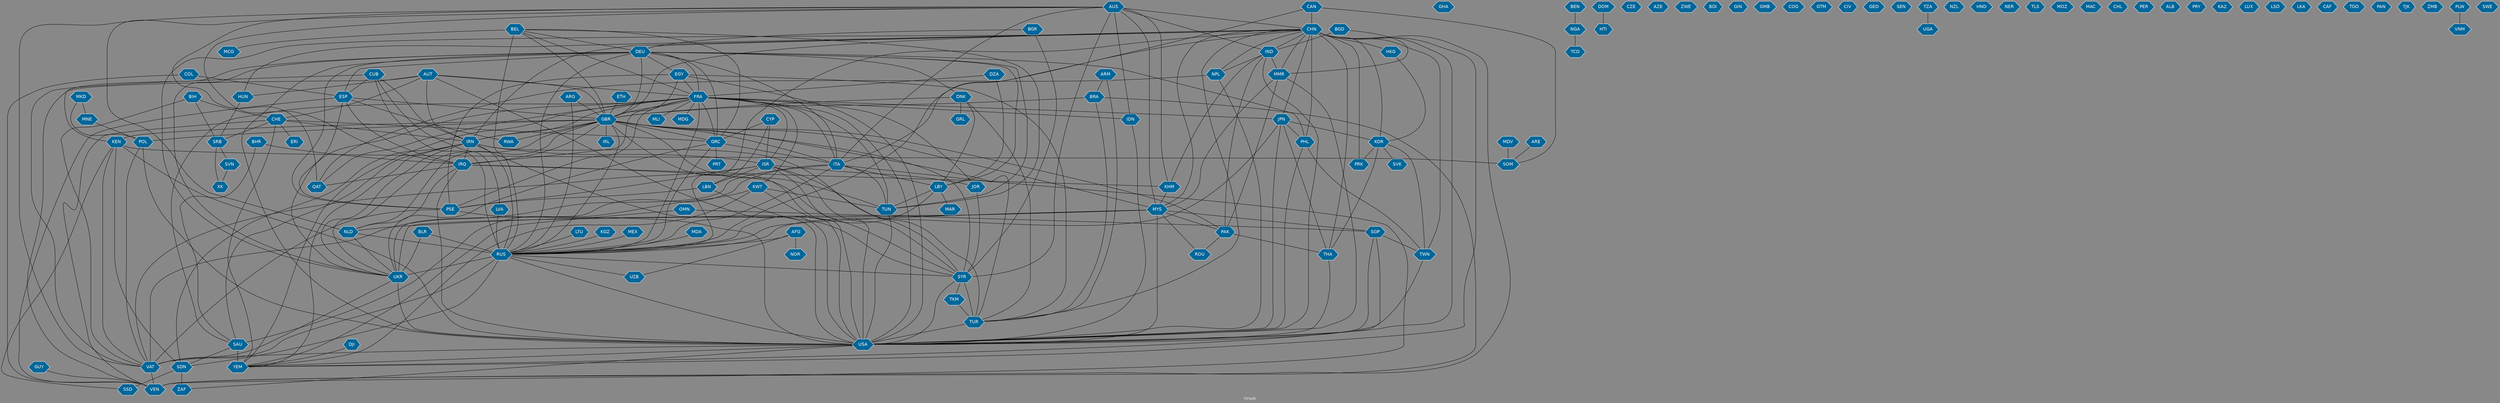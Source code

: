 // Countries together in item graph
graph {
	graph [bgcolor="#888888" fontcolor=white fontsize=12 label="Graph" outputorder=edgesfirst overlap=prism]
	node [color=white fillcolor="#006699" fontcolor=white fontname=Helvetica shape=hexagon style=filled]
	edge [arrowhead=open color=black fontcolor=white fontname=Courier fontsize=12]
		KOR [label=KOR]
		PRK [label=PRK]
		JPN [label=JPN]
		FRA [label=FRA]
		IND [label=IND]
		USA [label=USA]
		CHN [label=CHN]
		COL [label=COL]
		SGP [label=SGP]
		YEM [label=YEM]
		AFG [label=AFG]
		IDN [label=IDN]
		IRQ [label=IRQ]
		HKG [label=HKG]
		VEN [label=VEN]
		RUS [label=RUS]
		UKR [label=UKR]
		SYR [label=SYR]
		LBY [label=LBY]
		ISR [label=ISR]
		PSE [label=PSE]
		GBR [label=GBR]
		IRN [label=IRN]
		EGY [label=EGY]
		DEU [label=DEU]
		TUR [label=TUR]
		VAT [label=VAT]
		MMR [label=MMR]
		CHE [label=CHE]
		MYS [label=MYS]
		GHA [label=GHA]
		SRB [label=SRB]
		BIH [label=BIH]
		CUB [label=CUB]
		ESP [label=ESP]
		BRA [label=BRA]
		TWN [label=TWN]
		TCD [label=TCD]
		MCO [label=MCO]
		BEL [label=BEL]
		TUN [label=TUN]
		GRC [label=GRC]
		SAU [label=SAU]
		ITA [label=ITA]
		HTI [label=HTI]
		NGA [label=NGA]
		KEN [label=KEN]
		SOM [label=SOM]
		KWT [label=KWT]
		BGD [label=BGD]
		CZE [label=CZE]
		SVN [label=SVN]
		XK [label=XK]
		ZAF [label=ZAF]
		SDN [label=SDN]
		NOR [label=NOR]
		PAK [label=PAK]
		PHL [label=PHL]
		HUN [label=HUN]
		AZE [label=AZE]
		POL [label=POL]
		KHM [label=KHM]
		BHR [label=BHR]
		ZWE [label=ZWE]
		MLI [label=MLI]
		THA [label=THA]
		BDI [label=BDI]
		GIN [label=GIN]
		MEX [label=MEX]
		CYP [label=CYP]
		LBN [label=LBN]
		OMN [label=OMN]
		BGR [label=BGR]
		JOR [label=JOR]
		GMB [label=GMB]
		AUS [label=AUS]
		DNK [label=DNK]
		NLD [label=NLD]
		COG [label=COG]
		ARM [label=ARM]
		ARG [label=ARG]
		GTM [label=GTM]
		CIV [label=CIV]
		IRL [label=IRL]
		NPL [label=NPL]
		GEO [label=GEO]
		SEN [label=SEN]
		AUT [label=AUT]
		RWA [label=RWA]
		ERI [label=ERI]
		ROU [label=ROU]
		TZA [label=TZA]
		UGA [label=UGA]
		ARE [label=ARE]
		NZL [label=NZL]
		MDG [label=MDG]
		MKD [label=MKD]
		GUY [label=GUY]
		HND [label=HND]
		NER [label=NER]
		PRT [label=PRT]
		CAN [label=CAN]
		TLS [label=TLS]
		MDV [label=MDV]
		BLR [label=BLR]
		MOZ [label=MOZ]
		DOM [label=DOM]
		MAC [label=MAC]
		CHL [label=CHL]
		PER [label=PER]
		MDA [label=MDA]
		LTU [label=LTU]
		ALB [label=ALB]
		MNE [label=MNE]
		PRY [label=PRY]
		QAT [label=QAT]
		KAZ [label=KAZ]
		SSD [label=SSD]
		DZA [label=DZA]
		LUX [label=LUX]
		LSO [label=LSO]
		ETH [label=ETH]
		DJI [label=DJI]
		UZB [label=UZB]
		TKM [label=TKM]
		BEN [label=BEN]
		KGZ [label=KGZ]
		LKA [label=LKA]
		CAF [label=CAF]
		LVA [label=LVA]
		TGO [label=TGO]
		SVK [label=SVK]
		PAN [label=PAN]
		TJK [label=TJK]
		GRL [label=GRL]
		ZMB [label=ZMB]
		PLW [label=PLW]
		VNM [label=VNM]
		SWE [label=SWE]
		MAR [label=MAR]
			LBY -- RUS [weight=2]
			FRA -- IDN [weight=5]
			COL -- ESP [weight=1]
			ITA -- VEN [weight=1]
			GBR -- IRN [weight=2]
			SYR -- TUR [weight=24]
			FRA -- JOR [weight=1]
			KHM -- MYS [weight=1]
			USA -- VAT [weight=1]
			MKD -- MNE [weight=1]
			LTU -- RUS [weight=1]
			FRA -- IRN [weight=12]
			PLW -- VNM [weight=1]
			SAU -- YEM [weight=31]
			AUS -- VAT [weight=3]
			DNK -- LBY [weight=1]
			THA -- USA [weight=2]
			ISR -- TUR [weight=3]
			CHE -- YEM [weight=6]
			CHN -- TUR [weight=1]
			GBR -- TUN [weight=9]
			ESP -- RWA [weight=2]
			KWT -- TUN [weight=2]
			LBY -- TUN [weight=15]
			DEU -- PSE [weight=1]
			GBR -- KEN [weight=2]
			BIH -- SRB [weight=6]
			MYS -- RUS [weight=1]
			SDN -- SSD [weight=5]
			PAK -- THA [weight=3]
			IRQ -- NLD [weight=1]
			KWT -- USA [weight=1]
			DEU -- GBR [weight=10]
			FRA -- KWT [weight=2]
			BIH -- CHE [weight=7]
			ARG -- RUS [weight=1]
			GUY -- VEN [weight=2]
			SRB -- SVN [weight=1]
			KOR -- THA [weight=4]
			IRN -- UKR [weight=1]
			MMR -- PAK [weight=1]
			KEN -- SDN [weight=1]
			PSE -- VAT [weight=2]
			BEL -- GRC [weight=1]
			JPN -- PHL [weight=7]
			CHN -- DEU [weight=1]
			IRN -- ISR [weight=9]
			ITA -- UKR [weight=2]
			RUS -- UZB [weight=1]
			CHN -- PRK [weight=2]
			GRC -- PRT [weight=1]
			FRA -- YEM [weight=4]
			JOR -- SYR [weight=1]
			DEU -- TUN [weight=2]
			USA -- YEM [weight=2]
			DOM -- HTI [weight=1]
			CHN -- HUN [weight=1]
			MNE -- POL [weight=1]
			GBR -- GRC [weight=5]
			TUR -- USA [weight=1]
			KOR -- TWN [weight=2]
			BEL -- MCO [weight=1]
			NLD -- UKR [weight=1]
			RUS -- SDN [weight=2]
			CYP -- LBN [weight=4]
			BRA -- TUR [weight=1]
			GBR -- IRL [weight=1]
			ISR -- LBN [weight=4]
			AUS -- KHM [weight=2]
			POL -- VAT [weight=1]
			DNK -- GRL [weight=1]
			MYS -- USA [weight=4]
			DEU -- ITA [weight=1]
			KOR -- PRK [weight=5]
			DEU -- RUS [weight=9]
			BGD -- MMR [weight=4]
			ESP -- PSE [weight=1]
			CHN -- USA [weight=19]
			ITA -- RUS [weight=6]
			JPN -- THA [weight=1]
			DEU -- PHL [weight=1]
			BEL -- TUN [weight=1]
			EGY -- PSE [weight=5]
			CHN -- GBR [weight=4]
			KEN -- VAT [weight=1]
			AUT -- USA [weight=2]
			IRQ -- QAT [weight=1]
			CYP -- ISR [weight=2]
			CAN -- SOM [weight=2]
			AFG -- RUS [weight=1]
			LVA -- RUS [weight=1]
			RUS -- SYR [weight=2]
			BLR -- RUS [weight=2]
			BRA -- GBR [weight=2]
			IRN -- SDN [weight=1]
			GBR -- RWA [weight=7]
			CHN -- IND [weight=3]
			CHN -- THA [weight=1]
			CHN -- TWN [weight=8]
			DEU -- ESP [weight=1]
			ISR -- VAT [weight=1]
			AUT -- CHE [weight=2]
			COL -- VEN [weight=2]
			IND -- USA [weight=1]
			DZA -- FRA [weight=1]
			GBR -- PAK [weight=2]
			HKG -- KOR [weight=3]
			CAN -- CHN [weight=2]
			BLR -- UKR [weight=2]
			DEU -- EGY [weight=5]
			BEL -- DEU [weight=2]
			FRA -- SAU [weight=2]
			CHN -- JPN [weight=15]
			EGY -- GBR [weight=2]
			MMR -- MYS [weight=1]
			LBN -- SYR [weight=3]
			UKR -- USA [weight=6]
			AUS -- QAT [weight=1]
			PSE -- USA [weight=3]
			MYS -- PAK [weight=1]
			IRQ -- SYR [weight=11]
			BGD -- IND [weight=5]
			MDV -- SOM [weight=2]
			ISR -- USA [weight=5]
			DEU -- GRC [weight=8]
			SVN -- XK [weight=3]
			KWT -- SAU [weight=7]
			GBR -- RUS [weight=5]
			TZA -- UGA [weight=1]
			AFG -- NOR [weight=1]
			PHL -- TWN [weight=4]
			CHN -- VEN [weight=1]
			FRA -- GRC [weight=4]
			FRA -- MDG [weight=1]
			BGR -- SYR [weight=2]
			FRA -- PSE [weight=1]
			AUS -- IDN [weight=5]
			POL -- USA [weight=1]
			GBR -- IRQ [weight=2]
			OMN -- SGP [weight=1]
			BHR -- SAU [weight=2]
			TUN -- USA [weight=1]
			ARE -- SOM [weight=3]
			KGZ -- RUS [weight=1]
			IND -- KHM [weight=1]
			CHE -- GRC [weight=1]
			FRA -- MLI [weight=1]
			GRC -- RUS [weight=2]
			IRN -- RUS [weight=6]
			FRA -- USA [weight=9]
			DEU -- FRA [weight=8]
			USA -- ZAF [weight=1]
			ISR -- PSE [weight=48]
			ARM -- TUR [weight=1]
			IND -- PAK [weight=3]
			FRA -- GBR [weight=5]
			UKR -- VAT [weight=4]
			IRN -- IRQ [weight=1]
			CUB -- VAT [weight=2]
			GBR -- TUR [weight=1]
			MEX -- RUS [weight=2]
			BEL -- GBR [weight=5]
			AUT -- IRN [weight=8]
			NLD -- RUS [weight=2]
			LBY -- MAR [weight=1]
			DNK -- TUR [weight=2]
			CUB -- RUS [weight=1]
			PHL -- USA [weight=3]
			ESP -- VEN [weight=3]
			TWN -- USA [weight=1]
			GRC -- UKR [weight=1]
			CHN -- RUS [weight=4]
			ARM -- BRA [weight=1]
			CHN -- MMR [weight=7]
			CHE -- SRB [weight=1]
			IRQ -- KHM [weight=1]
			CHE -- IRN [weight=3]
			CHN -- ITA [weight=1]
			DZA -- LBY [weight=2]
			VAT -- VEN [weight=1]
			FRA -- JPN [weight=1]
			DEU -- KEN [weight=1]
			BGR -- DEU [weight=1]
			BIH -- VAT [weight=4]
			GBR -- NLD [weight=1]
			MYS -- UKR [weight=2]
			CHN -- PHL [weight=13]
			TKM -- TUR [weight=1]
			CHN -- UKR [weight=1]
			RUS -- UKR [weight=47]
			MMR -- USA [weight=2]
			FRA -- RUS [weight=4]
			IRN -- USA [weight=10]
			SAU -- SDN [weight=1]
			GBR -- POL [weight=3]
			IRN -- SAU [weight=3]
			ESP -- GBR [weight=2]
			KEN -- SOM [weight=6]
			CHE -- VEN [weight=1]
			KWT -- YEM [weight=1]
			DJI -- YEM [weight=1]
			CHN -- KOR [weight=1]
			SDN -- ZAF [weight=6]
			NGA -- TCD [weight=4]
			GBR -- USA [weight=6]
			BHR -- IRQ [weight=1]
			SGP -- USA [weight=1]
			IRN -- SYR [weight=2]
			AUT -- VEN [weight=1]
			PAK -- ROU [weight=1]
			ITA -- TUN [weight=1]
			GRC -- ITA [weight=1]
			SYR -- USA [weight=2]
			DEU -- UKR [weight=3]
			EGY -- USA [weight=2]
			CAN -- RUS [weight=1]
			ISR -- JOR [weight=1]
			OMN -- YEM [weight=4]
			EGY -- FRA [weight=1]
			AUT -- FRA [weight=1]
			JPN -- USA [weight=5]
			IND -- MMR [weight=2]
			CUB -- IRN [weight=2]
			SYR -- TKM [weight=1]
			MYS -- NLD [weight=2]
			ITA -- LBY [weight=2]
			ISR -- SYR [weight=13]
			DNK -- GBR [weight=2]
			IDN -- USA [weight=1]
			HUN -- SRB [weight=4]
			EGY -- TUR [weight=1]
			IRQ -- USA [weight=7]
			NPL -- QAT [weight=1]
			KEN -- SSD [weight=1]
			CHN -- IRN [weight=1]
			CUB -- LVA [weight=1]
			AUS -- CHN [weight=3]
			ETH -- GBR [weight=2]
			FRA -- IRQ [weight=1]
			IRN -- YEM [weight=2]
			DEU -- DNK [weight=1]
			AUS -- IND [weight=1]
			AUS -- SYR [weight=1]
			DEU -- LBY [weight=1]
			ARG -- GBR [weight=3]
			BEN -- NGA [weight=1]
			BEL -- FRA [weight=1]
			AUS -- IRQ [weight=1]
			SGP -- TWN [weight=1]
			KEN -- USA [weight=2]
			MDA -- RUS [weight=1]
			MYS -- SGP [weight=2]
			GBR -- UKR [weight=3]
			RUS -- VAT [weight=5]
			AFG -- UZB [weight=1]
			ITA -- VAT [weight=3]
			KOR -- SVK [weight=2]
			RUS -- USA [weight=9]
			LBN -- PSE [weight=1]
			FRA -- QAT [weight=1]
			JPN -- RUS [weight=1]
			DEU -- USA [weight=5]
			BEL -- RUS [weight=3]
			AUT -- HUN [weight=3]
			MYS -- ROU [weight=1]
			SGP -- YEM [weight=1]
			FRA -- ITA [weight=4]
			GBR -- ITA [weight=2]
			BRA -- VEN [weight=5]
			ESP -- IRQ [weight=1]
			SRB -- XK [weight=1]
			AUT -- GBR [weight=1]
			CHN -- MYS [weight=3]
			GBR -- SYR [weight=6]
			FRA -- ISR [weight=7]
			AUS -- ITA [weight=1]
			CHN -- YEM [weight=1]
			CHN -- NPL [weight=2]
			CYP -- GRC [weight=1]
			MKD -- POL [weight=1]
			GBR -- MYS [weight=1]
			FRA -- UKR [weight=3]
			FRA -- TUN [weight=3]
			NPL -- USA [weight=1]
			JPN -- KOR [weight=9]
			IND -- NPL [weight=2]
			AUS -- NLD [weight=1]
			CUB -- ESP [weight=1]
			CHE -- ERI [weight=1]
			CHN -- HKG [weight=11]
			AUS -- MYS [weight=1]
}